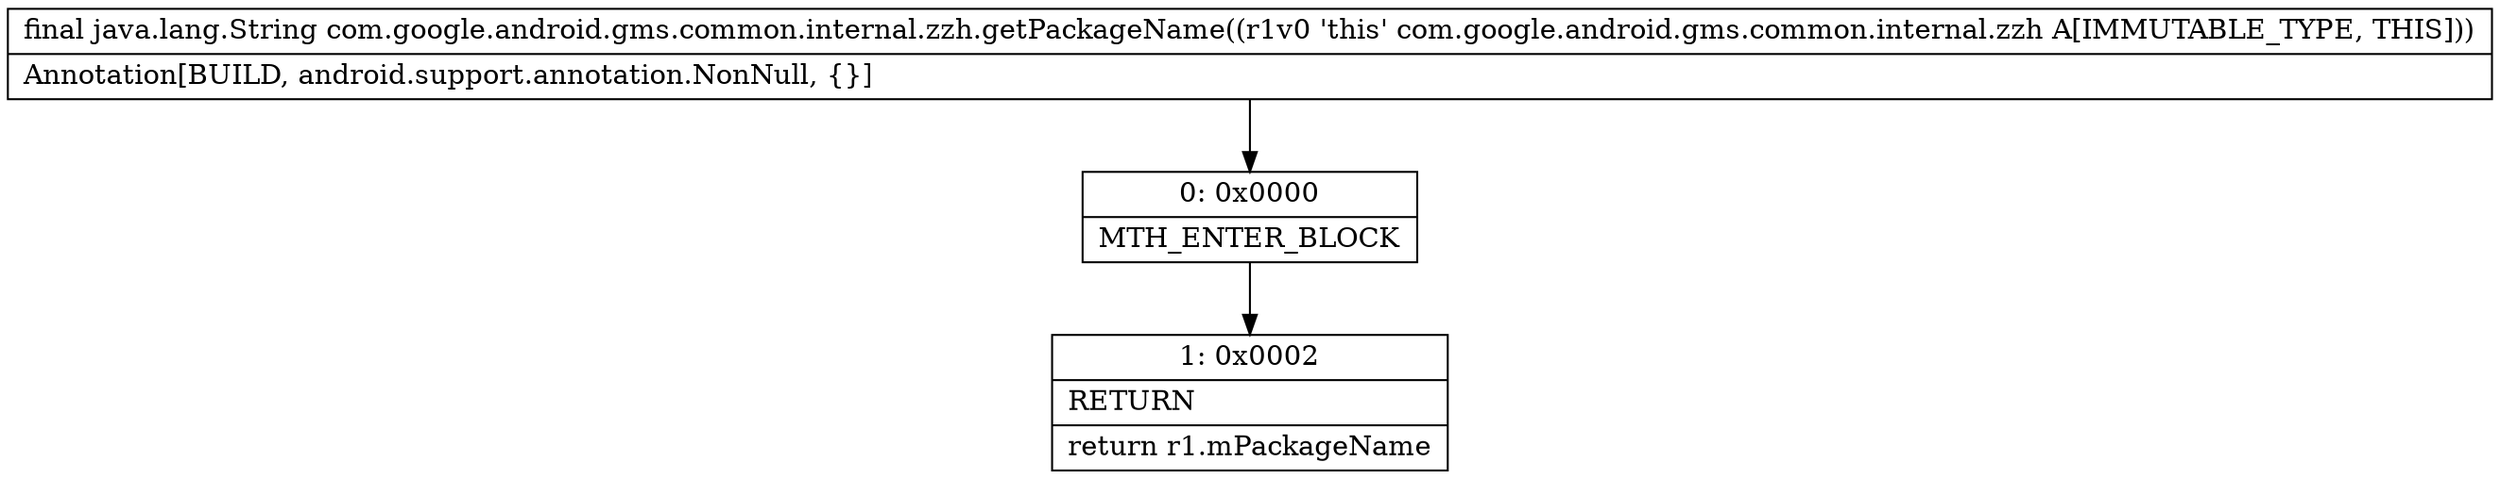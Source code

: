 digraph "CFG forcom.google.android.gms.common.internal.zzh.getPackageName()Ljava\/lang\/String;" {
Node_0 [shape=record,label="{0\:\ 0x0000|MTH_ENTER_BLOCK\l}"];
Node_1 [shape=record,label="{1\:\ 0x0002|RETURN\l|return r1.mPackageName\l}"];
MethodNode[shape=record,label="{final java.lang.String com.google.android.gms.common.internal.zzh.getPackageName((r1v0 'this' com.google.android.gms.common.internal.zzh A[IMMUTABLE_TYPE, THIS]))  | Annotation[BUILD, android.support.annotation.NonNull, \{\}]\l}"];
MethodNode -> Node_0;
Node_0 -> Node_1;
}

